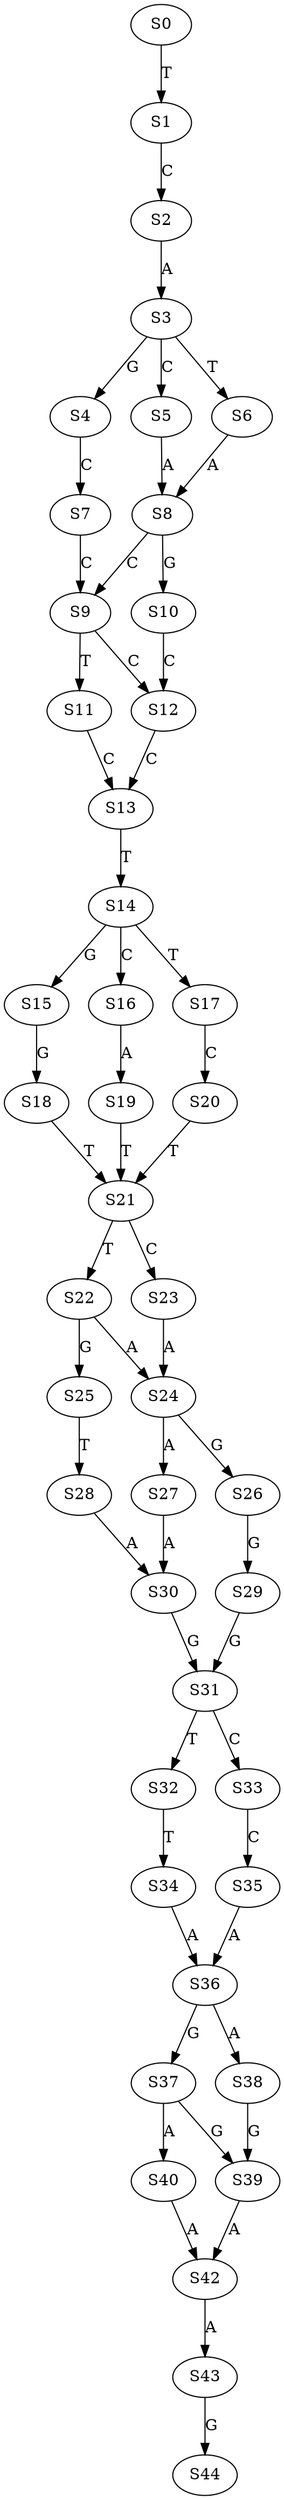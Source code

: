 strict digraph  {
	S0 -> S1 [ label = T ];
	S1 -> S2 [ label = C ];
	S2 -> S3 [ label = A ];
	S3 -> S4 [ label = G ];
	S3 -> S5 [ label = C ];
	S3 -> S6 [ label = T ];
	S4 -> S7 [ label = C ];
	S5 -> S8 [ label = A ];
	S6 -> S8 [ label = A ];
	S7 -> S9 [ label = C ];
	S8 -> S10 [ label = G ];
	S8 -> S9 [ label = C ];
	S9 -> S11 [ label = T ];
	S9 -> S12 [ label = C ];
	S10 -> S12 [ label = C ];
	S11 -> S13 [ label = C ];
	S12 -> S13 [ label = C ];
	S13 -> S14 [ label = T ];
	S14 -> S15 [ label = G ];
	S14 -> S16 [ label = C ];
	S14 -> S17 [ label = T ];
	S15 -> S18 [ label = G ];
	S16 -> S19 [ label = A ];
	S17 -> S20 [ label = C ];
	S18 -> S21 [ label = T ];
	S19 -> S21 [ label = T ];
	S20 -> S21 [ label = T ];
	S21 -> S22 [ label = T ];
	S21 -> S23 [ label = C ];
	S22 -> S24 [ label = A ];
	S22 -> S25 [ label = G ];
	S23 -> S24 [ label = A ];
	S24 -> S26 [ label = G ];
	S24 -> S27 [ label = A ];
	S25 -> S28 [ label = T ];
	S26 -> S29 [ label = G ];
	S27 -> S30 [ label = A ];
	S28 -> S30 [ label = A ];
	S29 -> S31 [ label = G ];
	S30 -> S31 [ label = G ];
	S31 -> S32 [ label = T ];
	S31 -> S33 [ label = C ];
	S32 -> S34 [ label = T ];
	S33 -> S35 [ label = C ];
	S34 -> S36 [ label = A ];
	S35 -> S36 [ label = A ];
	S36 -> S37 [ label = G ];
	S36 -> S38 [ label = A ];
	S37 -> S39 [ label = G ];
	S37 -> S40 [ label = A ];
	S38 -> S39 [ label = G ];
	S39 -> S42 [ label = A ];
	S40 -> S42 [ label = A ];
	S42 -> S43 [ label = A ];
	S43 -> S44 [ label = G ];
}
